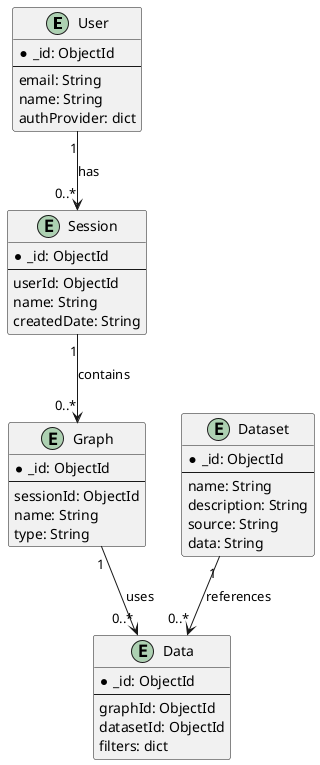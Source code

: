 @startuml
entity User {
    * _id: ObjectId
    --
    email: String
    name: String
    authProvider: dict
}

entity Dataset {
    * _id: ObjectId
    --
    name: String
    description: String
    source: String
    data: String
}

entity Session {
    * _id: ObjectId
    --
    userId: ObjectId
    name: String
    createdDate: String
}

entity Graph {
    * _id: ObjectId
    --
    sessionId: ObjectId
    name: String
    type: String
}

entity Data {
    * _id: ObjectId
    --
    graphId: ObjectId
    datasetId: ObjectId
    filters: dict
}

User "1" --> "0..*" Session: has
Session "1" --> "0..*" Graph: contains
Graph "1" --> "0..*" Data: uses
Dataset "1" --> "0..*" Data: references

@enduml⏎                                  